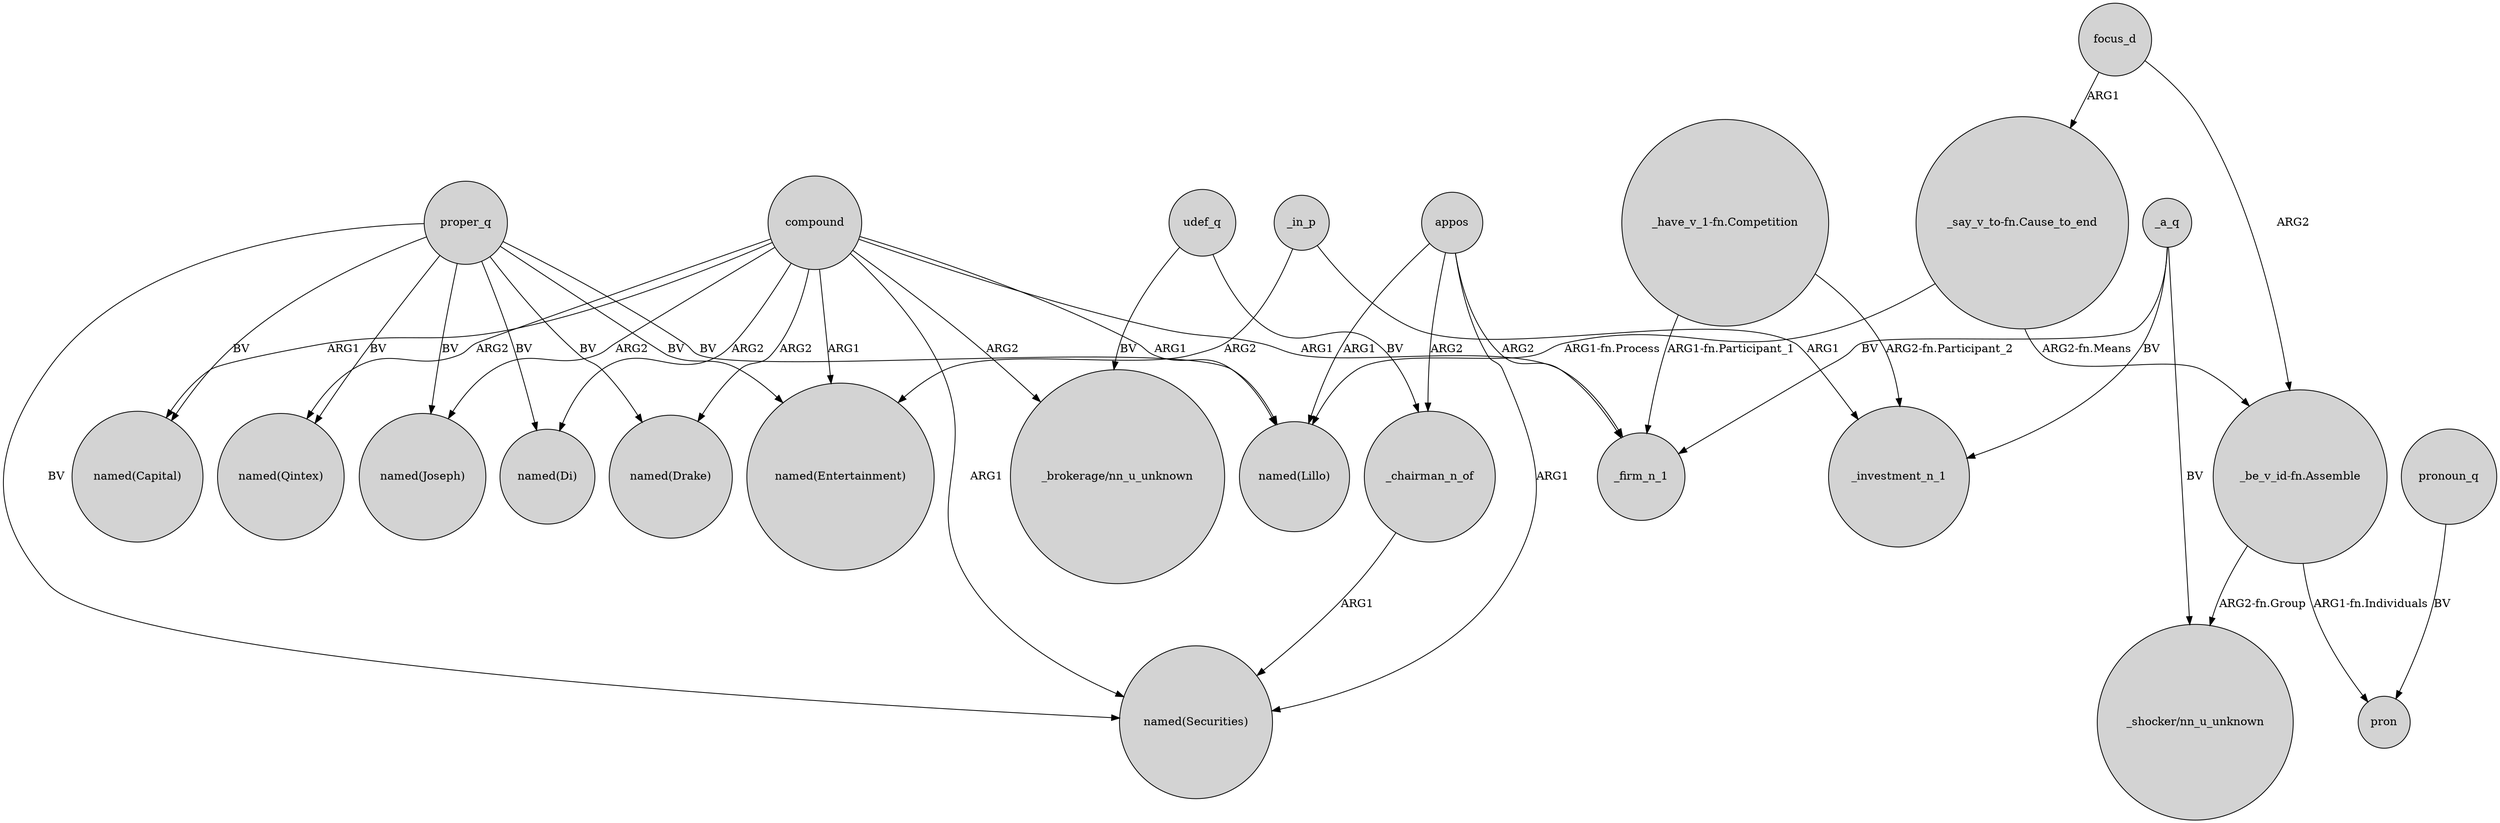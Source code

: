 digraph {
	node [shape=circle style=filled]
	appos -> "named(Lillo)" [label=ARG1]
	proper_q -> "named(Di)" [label=BV]
	compound -> "named(Joseph)" [label=ARG2]
	proper_q -> "named(Securities)" [label=BV]
	compound -> "named(Drake)" [label=ARG2]
	"_be_v_id-fn.Assemble" -> pron [label="ARG1-fn.Individuals"]
	udef_q -> _chairman_n_of [label=BV]
	"_have_v_1-fn.Competition" -> _investment_n_1 [label="ARG2-fn.Participant_2"]
	compound -> "named(Lillo)" [label=ARG1]
	proper_q -> "named(Capital)" [label=BV]
	focus_d -> "_say_v_to-fn.Cause_to_end" [label=ARG1]
	_in_p -> _investment_n_1 [label=ARG1]
	proper_q -> "named(Drake)" [label=BV]
	appos -> _firm_n_1 [label=ARG2]
	"_say_v_to-fn.Cause_to_end" -> "named(Lillo)" [label="ARG1-fn.Process"]
	compound -> "_brokerage/nn_u_unknown" [label=ARG2]
	proper_q -> "named(Joseph)" [label=BV]
	proper_q -> "named(Lillo)" [label=BV]
	compound -> "named(Entertainment)" [label=ARG1]
	udef_q -> "_brokerage/nn_u_unknown" [label=BV]
	pronoun_q -> pron [label=BV]
	focus_d -> "_be_v_id-fn.Assemble" [label=ARG2]
	_in_p -> "named(Entertainment)" [label=ARG2]
	_a_q -> _investment_n_1 [label=BV]
	compound -> "named(Qintex)" [label=ARG2]
	_a_q -> _firm_n_1 [label=BV]
	proper_q -> "named(Qintex)" [label=BV]
	proper_q -> "named(Entertainment)" [label=BV]
	compound -> _firm_n_1 [label=ARG1]
	"_say_v_to-fn.Cause_to_end" -> "_be_v_id-fn.Assemble" [label="ARG2-fn.Means"]
	appos -> _chairman_n_of [label=ARG2]
	compound -> "named(Di)" [label=ARG2]
	"_be_v_id-fn.Assemble" -> "_shocker/nn_u_unknown" [label="ARG2-fn.Group"]
	_a_q -> "_shocker/nn_u_unknown" [label=BV]
	"_have_v_1-fn.Competition" -> _firm_n_1 [label="ARG1-fn.Participant_1"]
	appos -> "named(Securities)" [label=ARG1]
	compound -> "named(Capital)" [label=ARG1]
	_chairman_n_of -> "named(Securities)" [label=ARG1]
	compound -> "named(Securities)" [label=ARG1]
}
